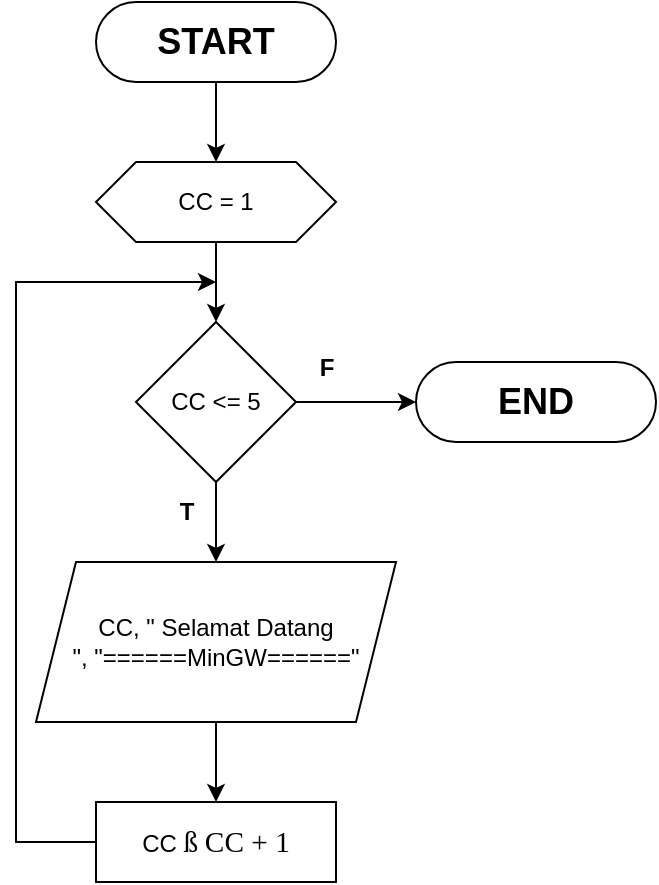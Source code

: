 <mxfile version="22.0.4" type="github">
  <diagram id="C5RBs43oDa-KdzZeNtuy" name="Page-1">
    <mxGraphModel dx="1050" dy="534" grid="1" gridSize="10" guides="1" tooltips="1" connect="1" arrows="1" fold="1" page="1" pageScale="1" pageWidth="827" pageHeight="1169" math="0" shadow="0">
      <root>
        <mxCell id="WIyWlLk6GJQsqaUBKTNV-0" />
        <mxCell id="WIyWlLk6GJQsqaUBKTNV-1" parent="WIyWlLk6GJQsqaUBKTNV-0" />
        <mxCell id="PTo9T_ybOmnVNyDfLQTU-6" style="edgeStyle=orthogonalEdgeStyle;rounded=0;orthogonalLoop=1;jettySize=auto;html=1;exitX=0.5;exitY=1;exitDx=0;exitDy=0;entryX=0.5;entryY=0;entryDx=0;entryDy=0;" parent="WIyWlLk6GJQsqaUBKTNV-1" source="PTo9T_ybOmnVNyDfLQTU-0" target="PTo9T_ybOmnVNyDfLQTU-2" edge="1">
          <mxGeometry relative="1" as="geometry" />
        </mxCell>
        <mxCell id="PTo9T_ybOmnVNyDfLQTU-0" value="&lt;b&gt;&lt;font style=&quot;font-size: 18px;&quot;&gt;START&lt;/font&gt;&lt;/b&gt;" style="rounded=1;whiteSpace=wrap;html=1;arcSize=50;" parent="WIyWlLk6GJQsqaUBKTNV-1" vertex="1">
          <mxGeometry x="160" y="40" width="120" height="40" as="geometry" />
        </mxCell>
        <mxCell id="PTo9T_ybOmnVNyDfLQTU-1" value="&lt;span style=&quot;font-size: 18px;&quot;&gt;&lt;b&gt;END&lt;/b&gt;&lt;/span&gt;" style="rounded=1;whiteSpace=wrap;html=1;arcSize=50;" parent="WIyWlLk6GJQsqaUBKTNV-1" vertex="1">
          <mxGeometry x="320" y="220" width="120" height="40" as="geometry" />
        </mxCell>
        <mxCell id="PTo9T_ybOmnVNyDfLQTU-7" style="edgeStyle=orthogonalEdgeStyle;rounded=0;orthogonalLoop=1;jettySize=auto;html=1;exitX=0.5;exitY=1;exitDx=0;exitDy=0;entryX=0.5;entryY=0;entryDx=0;entryDy=0;" parent="WIyWlLk6GJQsqaUBKTNV-1" source="PTo9T_ybOmnVNyDfLQTU-2" target="PTo9T_ybOmnVNyDfLQTU-3" edge="1">
          <mxGeometry relative="1" as="geometry" />
        </mxCell>
        <mxCell id="PTo9T_ybOmnVNyDfLQTU-2" value="CC = 1" style="shape=hexagon;perimeter=hexagonPerimeter2;whiteSpace=wrap;html=1;fixedSize=1;" parent="WIyWlLk6GJQsqaUBKTNV-1" vertex="1">
          <mxGeometry x="160" y="120" width="120" height="40" as="geometry" />
        </mxCell>
        <mxCell id="PTo9T_ybOmnVNyDfLQTU-8" style="edgeStyle=orthogonalEdgeStyle;rounded=0;orthogonalLoop=1;jettySize=auto;html=1;exitX=0.5;exitY=1;exitDx=0;exitDy=0;entryX=0.5;entryY=0;entryDx=0;entryDy=0;" parent="WIyWlLk6GJQsqaUBKTNV-1" source="PTo9T_ybOmnVNyDfLQTU-3" target="PTo9T_ybOmnVNyDfLQTU-4" edge="1">
          <mxGeometry relative="1" as="geometry" />
        </mxCell>
        <mxCell id="PTo9T_ybOmnVNyDfLQTU-9" style="edgeStyle=orthogonalEdgeStyle;rounded=0;orthogonalLoop=1;jettySize=auto;html=1;exitX=1;exitY=0.5;exitDx=0;exitDy=0;entryX=0;entryY=0.5;entryDx=0;entryDy=0;" parent="WIyWlLk6GJQsqaUBKTNV-1" source="PTo9T_ybOmnVNyDfLQTU-3" target="PTo9T_ybOmnVNyDfLQTU-1" edge="1">
          <mxGeometry relative="1" as="geometry" />
        </mxCell>
        <mxCell id="PTo9T_ybOmnVNyDfLQTU-3" value="CC &amp;lt;= 5" style="rhombus;whiteSpace=wrap;html=1;" parent="WIyWlLk6GJQsqaUBKTNV-1" vertex="1">
          <mxGeometry x="180" y="200" width="80" height="80" as="geometry" />
        </mxCell>
        <mxCell id="PTo9T_ybOmnVNyDfLQTU-10" style="edgeStyle=orthogonalEdgeStyle;rounded=0;orthogonalLoop=1;jettySize=auto;html=1;exitX=0.5;exitY=1;exitDx=0;exitDy=0;entryX=0.5;entryY=0;entryDx=0;entryDy=0;" parent="WIyWlLk6GJQsqaUBKTNV-1" source="PTo9T_ybOmnVNyDfLQTU-4" target="PTo9T_ybOmnVNyDfLQTU-5" edge="1">
          <mxGeometry relative="1" as="geometry" />
        </mxCell>
        <mxCell id="PTo9T_ybOmnVNyDfLQTU-4" value="CC,&amp;nbsp;&quot; Selamat Datang &quot;,&amp;nbsp;&quot;======MinGW======&quot;" style="shape=parallelogram;perimeter=parallelogramPerimeter;whiteSpace=wrap;html=1;fixedSize=1;" parent="WIyWlLk6GJQsqaUBKTNV-1" vertex="1">
          <mxGeometry x="130" y="320" width="180" height="80" as="geometry" />
        </mxCell>
        <mxCell id="PTo9T_ybOmnVNyDfLQTU-11" style="edgeStyle=orthogonalEdgeStyle;rounded=0;orthogonalLoop=1;jettySize=auto;html=1;exitX=0;exitY=0.5;exitDx=0;exitDy=0;" parent="WIyWlLk6GJQsqaUBKTNV-1" source="PTo9T_ybOmnVNyDfLQTU-5" edge="1">
          <mxGeometry relative="1" as="geometry">
            <mxPoint x="220" y="180" as="targetPoint" />
            <mxPoint x="140" y="460" as="sourcePoint" />
            <Array as="points">
              <mxPoint x="120" y="460" />
              <mxPoint x="120" y="180" />
            </Array>
          </mxGeometry>
        </mxCell>
        <mxCell id="PTo9T_ybOmnVNyDfLQTU-5" value="CC &lt;span style=&quot;font-size: 11pt; line-height: 107%; font-family: Wingdings;&quot; lang=&quot;EN-US&quot;&gt;ß&lt;/span&gt;&lt;span style=&quot;font-size: 9pt; line-height: 107%; font-family: Arial, sans-serif;&quot; lang=&quot;EN-US&quot;&gt; &lt;/span&gt;&lt;span style=&quot;font-size: 11pt; line-height: 107%; font-family: &amp;quot;Times New Roman&amp;quot;, serif;&quot;&gt;CC + 1&lt;/span&gt;" style="rounded=0;whiteSpace=wrap;html=1;" parent="WIyWlLk6GJQsqaUBKTNV-1" vertex="1">
          <mxGeometry x="160" y="440" width="120" height="40" as="geometry" />
        </mxCell>
        <mxCell id="PTo9T_ybOmnVNyDfLQTU-13" value="&lt;b&gt;T&lt;/b&gt;" style="text;html=1;align=center;verticalAlign=middle;resizable=0;points=[];autosize=1;strokeColor=none;fillColor=none;" parent="WIyWlLk6GJQsqaUBKTNV-1" vertex="1">
          <mxGeometry x="190" y="280" width="30" height="30" as="geometry" />
        </mxCell>
        <mxCell id="PTo9T_ybOmnVNyDfLQTU-14" value="&lt;b&gt;F&lt;/b&gt;" style="text;html=1;align=center;verticalAlign=middle;resizable=0;points=[];autosize=1;strokeColor=none;fillColor=none;" parent="WIyWlLk6GJQsqaUBKTNV-1" vertex="1">
          <mxGeometry x="260" y="208" width="30" height="30" as="geometry" />
        </mxCell>
      </root>
    </mxGraphModel>
  </diagram>
</mxfile>
